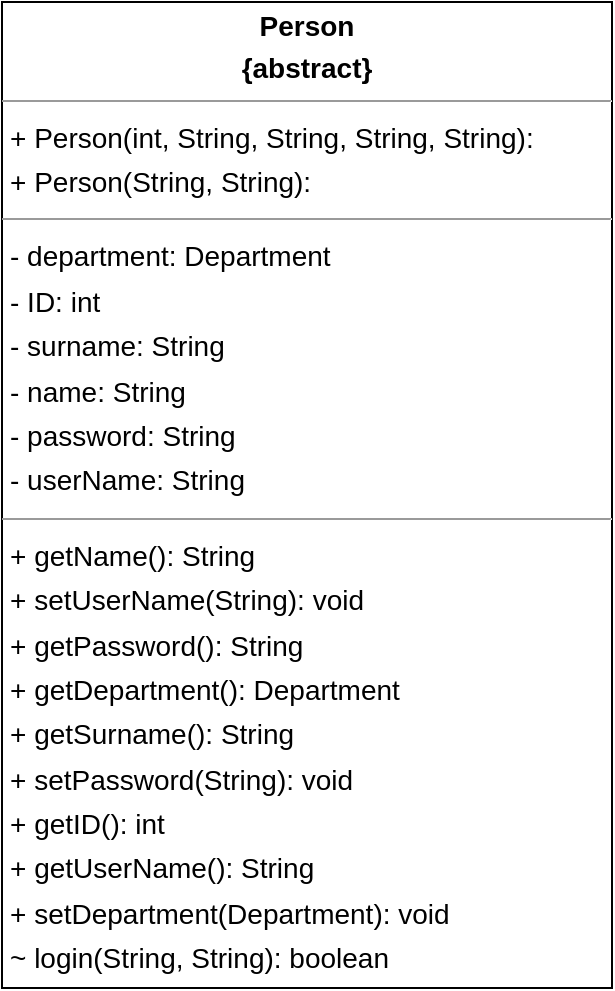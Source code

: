 <mxfile version="22.0.3" type="device">
  <diagram name="Sayfa -1" id="Ufkxu_AtYqzrWvpiIIGy">
    <mxGraphModel dx="1963" dy="1774" grid="1" gridSize="10" guides="1" tooltips="1" connect="1" arrows="1" fold="1" page="1" pageScale="1" pageWidth="827" pageHeight="1169" math="0" shadow="0">
      <root>
        <mxCell id="0" />
        <mxCell id="1" parent="0" />
        <mxCell id="0WX_WVDtEWNZ272oBnlk-1" value="&lt;p style=&quot;margin:0px;margin-top:4px;text-align:center;&quot;&gt;&lt;b&gt;Person&lt;/b&gt;&lt;/p&gt;&lt;p style=&quot;margin:0px;margin-top:4px;text-align:center;&quot;&gt;&lt;b&gt;{abstract}&lt;/b&gt;&lt;/p&gt;&lt;hr size=&quot;1&quot;&gt;&lt;p style=&quot;margin:0 0 0 4px;line-height:1.6;&quot;&gt;+ Person(int, String, String, String, String): &lt;br&gt;+ Person(String, String): &lt;/p&gt;&lt;hr size=&quot;1&quot;&gt;&lt;p style=&quot;margin:0 0 0 4px;line-height:1.6;&quot;&gt;- department: Department&lt;br&gt;- ID: int&lt;br&gt;- surname: String&lt;br&gt;- name: String&lt;br&gt;- password: String&lt;br&gt;- userName: String&lt;/p&gt;&lt;hr size=&quot;1&quot;&gt;&lt;p style=&quot;margin:0 0 0 4px;line-height:1.6;&quot;&gt;+ getName(): String&lt;br&gt;+ setUserName(String): void&lt;br&gt;+ getPassword(): String&lt;br&gt;+ getDepartment(): Department&lt;br&gt;+ getSurname(): String&lt;br&gt;+ setPassword(String): void&lt;br&gt;+ getID(): int&lt;br&gt;+ getUserName(): String&lt;br&gt;+ setDepartment(Department): void&lt;br&gt;~ login(String, String): boolean&lt;/p&gt;" style="verticalAlign=top;align=left;overflow=fill;fontSize=14;fontFamily=Helvetica;html=1;rounded=0;shadow=0;comic=0;labelBackgroundColor=none;strokeWidth=1;" vertex="1" parent="1">
          <mxGeometry x="-240" y="-850" width="305" height="493" as="geometry" />
        </mxCell>
      </root>
    </mxGraphModel>
  </diagram>
</mxfile>
